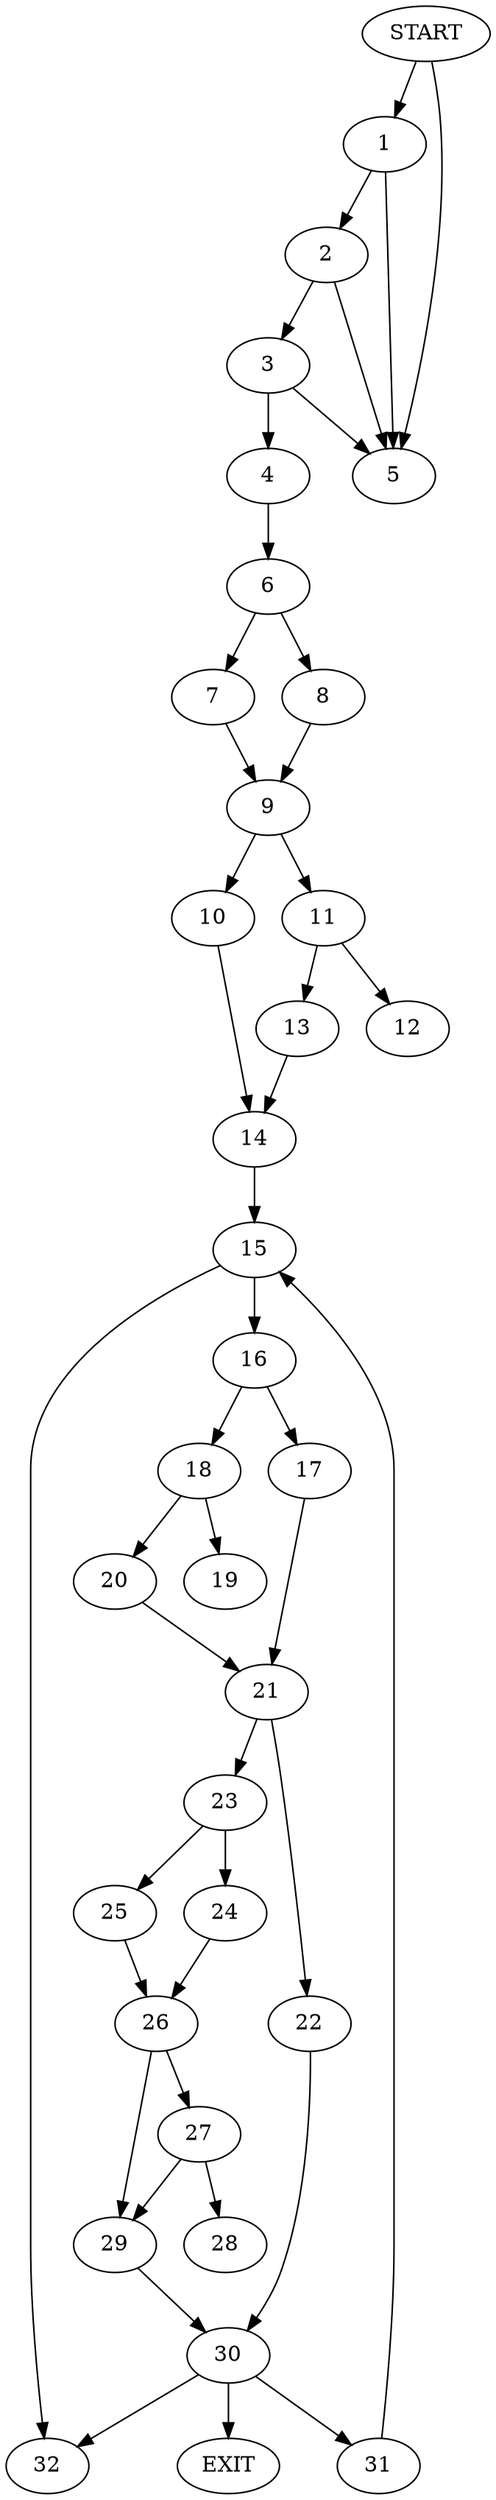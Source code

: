 digraph { 
0 [label="START"];
1;
2;
3;
4;
5;
6;
7;
8;
9;
10;
11;
12;
13;
14;
15;
16;
17;
18;
19;
20;
21;
22;
23;
24;
25;
26;
27;
28;
29;
30;
31;
32;
33[label="EXIT"];
0 -> 1;
0 -> 5;
1 -> 2;
1 -> 5;
2 -> 3;
2 -> 5;
3 -> 4;
3 -> 5;
4 -> 6;
6 -> 7;
6 -> 8;
7 -> 9;
8 -> 9;
9 -> 10;
9 -> 11;
10 -> 14;
11 -> 12;
11 -> 13;
13 -> 14;
14 -> 15;
15 -> 16;
15 -> 32;
16 -> 17;
16 -> 18;
17 -> 21;
18 -> 19;
18 -> 20;
20 -> 21;
21 -> 22;
21 -> 23;
22 -> 30;
23 -> 24;
23 -> 25;
24 -> 26;
25 -> 26;
26 -> 27;
26 -> 29;
27 -> 29;
27 -> 28;
29 -> 30;
30 -> 33;
30 -> 31;
30:s2 -> 32;
31 -> 15;
}